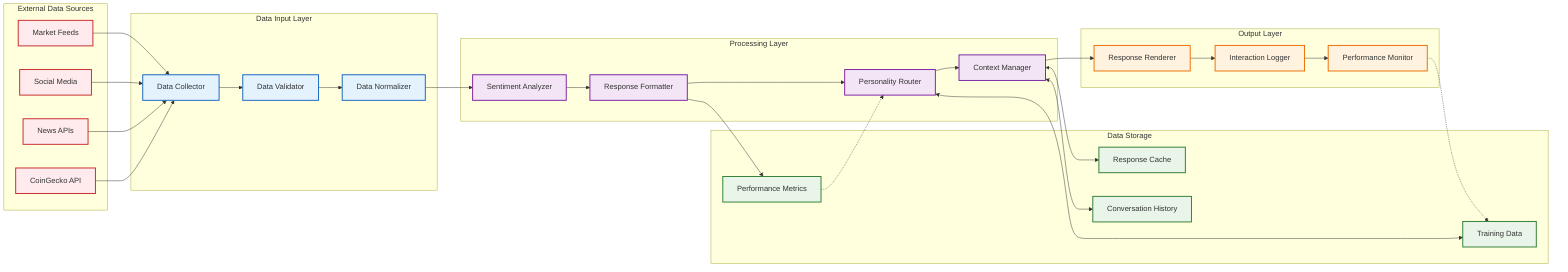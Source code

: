 flowchart LR
    subgraph External[External Data Sources]
        CG[CoinGecko API]
        NEWS[News APIs]
        SOCIAL[Social Media]
        MARKET[Market Feeds]
    end

    subgraph Input[Data Input Layer]
        COLLECTOR[Data Collector]
        VALIDATOR[Data Validator]
        NORMALIZER[Data Normalizer]
    end

    subgraph Processing[Processing Layer]
        ANALYZER[Sentiment Analyzer]
        FORMATTER[Response Formatter]
        ROUTER[Personality Router]
        CONTEXT[Context Manager]
    end

    subgraph Storage[Data Storage]
        CACHE[Response Cache]
        HISTORY[Conversation History]
        TRAINING[Training Data]
        METRICS[Performance Metrics]
    end

    subgraph Output[Output Layer]
        RENDERER[Response Renderer]
        LOGGER[Interaction Logger]
        MONITOR[Performance Monitor]
    end

    %% External to Input
    CG --> COLLECTOR
    NEWS --> COLLECTOR
    SOCIAL --> COLLECTOR
    MARKET --> COLLECTOR

    %% Input Layer Flow
    COLLECTOR --> VALIDATOR
    VALIDATOR --> NORMALIZER

    %% Processing Flow
    NORMALIZER --> ANALYZER
    ANALYZER --> FORMATTER
    FORMATTER --> ROUTER
    ROUTER --> CONTEXT

    %% Storage Interactions
    CONTEXT <--> CACHE
    CONTEXT <--> HISTORY
    ROUTER <--> TRAINING
    FORMATTER --> METRICS

    %% Output Flow
    CONTEXT --> RENDERER
    RENDERER --> LOGGER
    LOGGER --> MONITOR

    %% Feedback Loop
    MONITOR -.-> TRAINING
    METRICS -.-> ROUTER

    %% Styling
    classDef external fill:#ffebee,stroke:#c62828,stroke-width:2px
    classDef input fill:#e3f2fd,stroke:#1565c0,stroke-width:2px
    classDef processing fill:#f3e5f5,stroke:#7b1fa2,stroke-width:2px
    classDef storage fill:#e8f5e8,stroke:#2e7d32,stroke-width:2px
    classDef output fill:#fff3e0,stroke:#ef6c00,stroke-width:2px

    class CG,NEWS,SOCIAL,MARKET external
    class COLLECTOR,VALIDATOR,NORMALIZER input
    class ANALYZER,FORMATTER,ROUTER,CONTEXT processing
    class CACHE,HISTORY,TRAINING,METRICS storage
    class RENDERER,LOGGER,MONITOR output